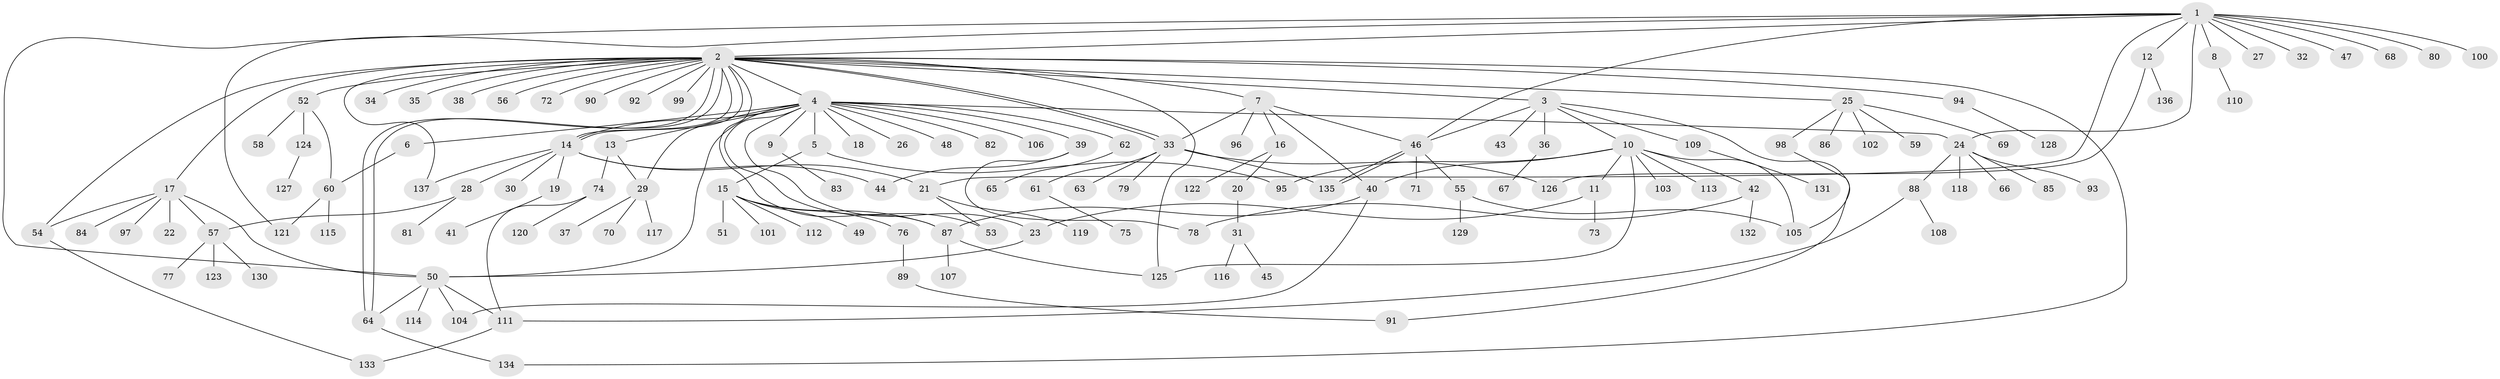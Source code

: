 // Generated by graph-tools (version 1.1) at 2025/14/03/09/25 04:14:25]
// undirected, 137 vertices, 176 edges
graph export_dot {
graph [start="1"]
  node [color=gray90,style=filled];
  1;
  2;
  3;
  4;
  5;
  6;
  7;
  8;
  9;
  10;
  11;
  12;
  13;
  14;
  15;
  16;
  17;
  18;
  19;
  20;
  21;
  22;
  23;
  24;
  25;
  26;
  27;
  28;
  29;
  30;
  31;
  32;
  33;
  34;
  35;
  36;
  37;
  38;
  39;
  40;
  41;
  42;
  43;
  44;
  45;
  46;
  47;
  48;
  49;
  50;
  51;
  52;
  53;
  54;
  55;
  56;
  57;
  58;
  59;
  60;
  61;
  62;
  63;
  64;
  65;
  66;
  67;
  68;
  69;
  70;
  71;
  72;
  73;
  74;
  75;
  76;
  77;
  78;
  79;
  80;
  81;
  82;
  83;
  84;
  85;
  86;
  87;
  88;
  89;
  90;
  91;
  92;
  93;
  94;
  95;
  96;
  97;
  98;
  99;
  100;
  101;
  102;
  103;
  104;
  105;
  106;
  107;
  108;
  109;
  110;
  111;
  112;
  113;
  114;
  115;
  116;
  117;
  118;
  119;
  120;
  121;
  122;
  123;
  124;
  125;
  126;
  127;
  128;
  129;
  130;
  131;
  132;
  133;
  134;
  135;
  136;
  137;
  1 -- 2;
  1 -- 8;
  1 -- 12;
  1 -- 21;
  1 -- 24;
  1 -- 27;
  1 -- 32;
  1 -- 46;
  1 -- 47;
  1 -- 50;
  1 -- 68;
  1 -- 80;
  1 -- 100;
  1 -- 121;
  2 -- 3;
  2 -- 4;
  2 -- 7;
  2 -- 14;
  2 -- 14;
  2 -- 17;
  2 -- 25;
  2 -- 33;
  2 -- 33;
  2 -- 34;
  2 -- 35;
  2 -- 38;
  2 -- 52;
  2 -- 54;
  2 -- 56;
  2 -- 64;
  2 -- 64;
  2 -- 72;
  2 -- 87;
  2 -- 90;
  2 -- 92;
  2 -- 94;
  2 -- 99;
  2 -- 125;
  2 -- 134;
  2 -- 137;
  3 -- 10;
  3 -- 36;
  3 -- 43;
  3 -- 46;
  3 -- 91;
  3 -- 109;
  4 -- 5;
  4 -- 6;
  4 -- 9;
  4 -- 13;
  4 -- 14;
  4 -- 18;
  4 -- 23;
  4 -- 24;
  4 -- 26;
  4 -- 29;
  4 -- 39;
  4 -- 48;
  4 -- 50;
  4 -- 53;
  4 -- 62;
  4 -- 82;
  4 -- 106;
  5 -- 15;
  5 -- 95;
  6 -- 60;
  7 -- 16;
  7 -- 33;
  7 -- 40;
  7 -- 46;
  7 -- 96;
  8 -- 110;
  9 -- 83;
  10 -- 11;
  10 -- 40;
  10 -- 42;
  10 -- 95;
  10 -- 103;
  10 -- 105;
  10 -- 113;
  10 -- 125;
  11 -- 23;
  11 -- 73;
  12 -- 126;
  12 -- 136;
  13 -- 29;
  13 -- 74;
  14 -- 19;
  14 -- 21;
  14 -- 28;
  14 -- 30;
  14 -- 44;
  14 -- 137;
  15 -- 49;
  15 -- 51;
  15 -- 76;
  15 -- 87;
  15 -- 101;
  15 -- 112;
  16 -- 20;
  16 -- 122;
  17 -- 22;
  17 -- 50;
  17 -- 54;
  17 -- 57;
  17 -- 84;
  17 -- 97;
  19 -- 41;
  20 -- 31;
  21 -- 53;
  21 -- 119;
  23 -- 50;
  24 -- 66;
  24 -- 85;
  24 -- 88;
  24 -- 93;
  24 -- 118;
  25 -- 59;
  25 -- 69;
  25 -- 86;
  25 -- 98;
  25 -- 102;
  28 -- 57;
  28 -- 81;
  29 -- 37;
  29 -- 70;
  29 -- 117;
  31 -- 45;
  31 -- 116;
  33 -- 61;
  33 -- 63;
  33 -- 79;
  33 -- 126;
  33 -- 135;
  36 -- 67;
  39 -- 44;
  39 -- 78;
  40 -- 87;
  40 -- 104;
  42 -- 78;
  42 -- 132;
  46 -- 55;
  46 -- 71;
  46 -- 135;
  46 -- 135;
  50 -- 64;
  50 -- 104;
  50 -- 111;
  50 -- 114;
  52 -- 58;
  52 -- 60;
  52 -- 124;
  54 -- 133;
  55 -- 105;
  55 -- 129;
  57 -- 77;
  57 -- 123;
  57 -- 130;
  60 -- 115;
  60 -- 121;
  61 -- 75;
  62 -- 65;
  64 -- 134;
  74 -- 111;
  74 -- 120;
  76 -- 89;
  87 -- 107;
  87 -- 125;
  88 -- 108;
  88 -- 111;
  89 -- 91;
  94 -- 128;
  98 -- 105;
  109 -- 131;
  111 -- 133;
  124 -- 127;
}
